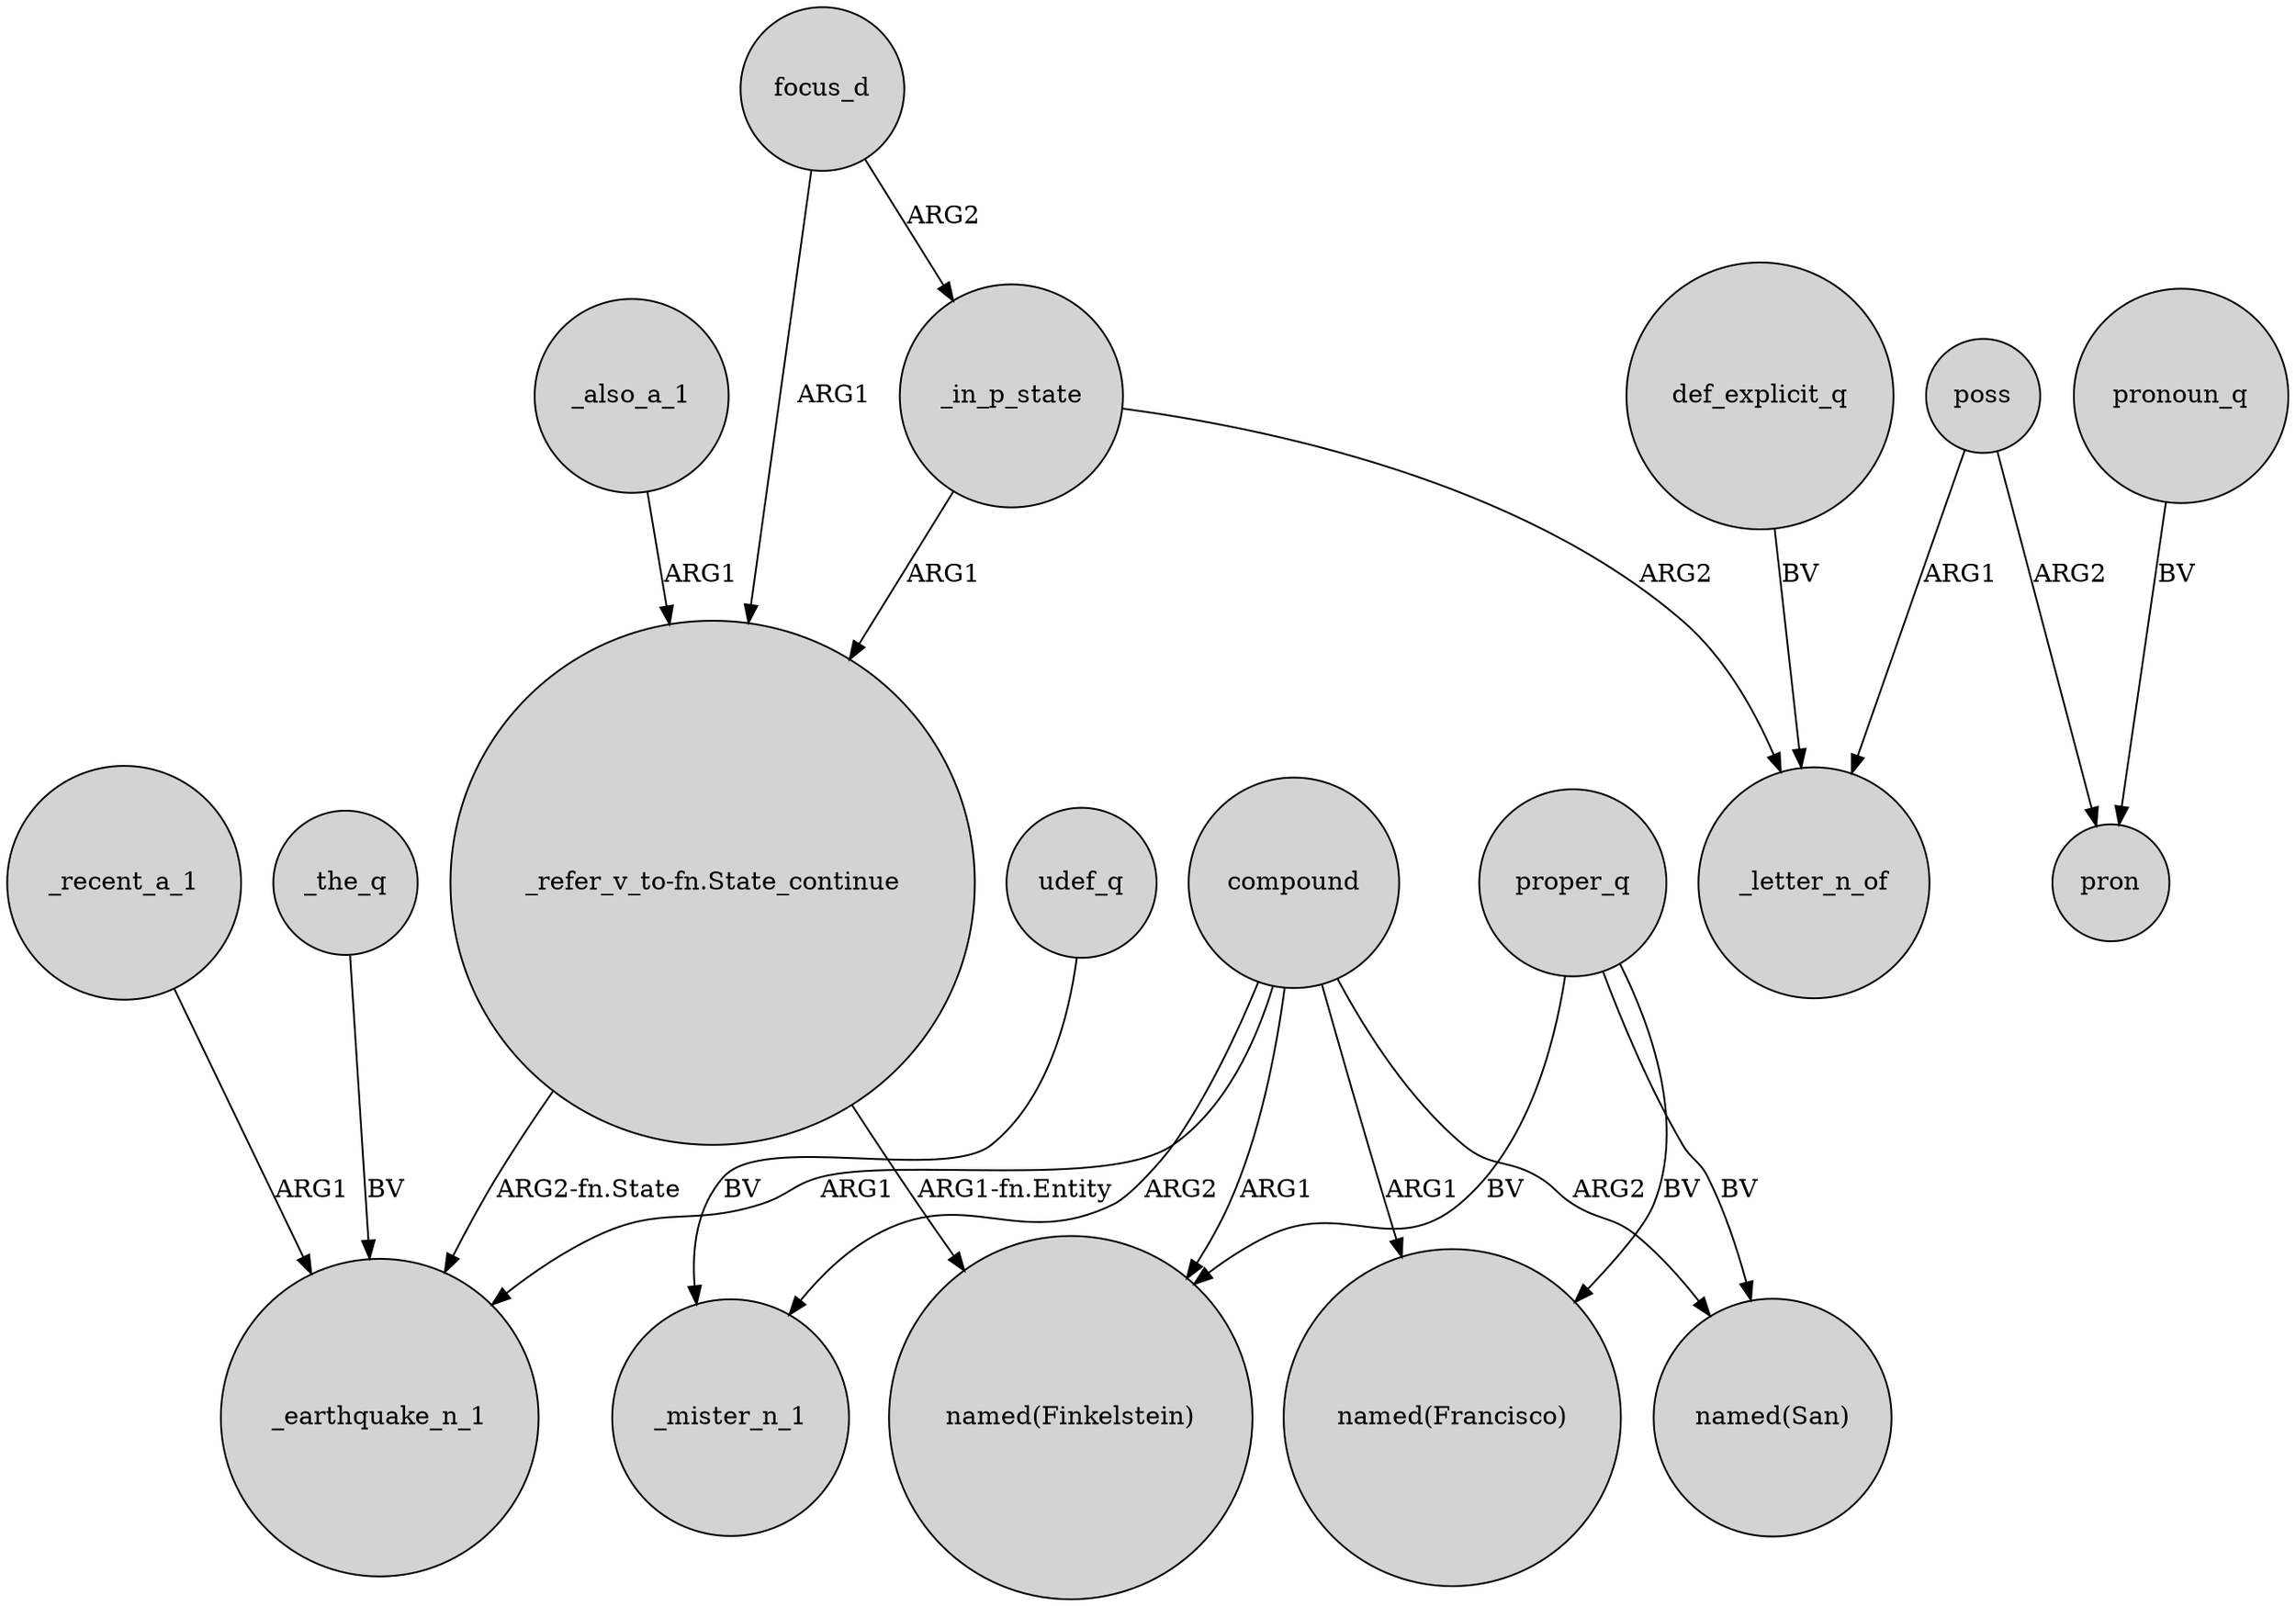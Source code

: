 digraph {
	node [shape=circle style=filled]
	_also_a_1 -> "_refer_v_to-fn.State_continue" [label=ARG1]
	compound -> _mister_n_1 [label=ARG2]
	focus_d -> _in_p_state [label=ARG2]
	_recent_a_1 -> _earthquake_n_1 [label=ARG1]
	def_explicit_q -> _letter_n_of [label=BV]
	_in_p_state -> _letter_n_of [label=ARG2]
	proper_q -> "named(Finkelstein)" [label=BV]
	"_refer_v_to-fn.State_continue" -> _earthquake_n_1 [label="ARG2-fn.State"]
	udef_q -> _mister_n_1 [label=BV]
	compound -> "named(Finkelstein)" [label=ARG1]
	_in_p_state -> "_refer_v_to-fn.State_continue" [label=ARG1]
	focus_d -> "_refer_v_to-fn.State_continue" [label=ARG1]
	pronoun_q -> pron [label=BV]
	poss -> pron [label=ARG2]
	"_refer_v_to-fn.State_continue" -> "named(Finkelstein)" [label="ARG1-fn.Entity"]
	compound -> "named(Francisco)" [label=ARG1]
	compound -> _earthquake_n_1 [label=ARG1]
	poss -> _letter_n_of [label=ARG1]
	compound -> "named(San)" [label=ARG2]
	proper_q -> "named(San)" [label=BV]
	proper_q -> "named(Francisco)" [label=BV]
	_the_q -> _earthquake_n_1 [label=BV]
}
